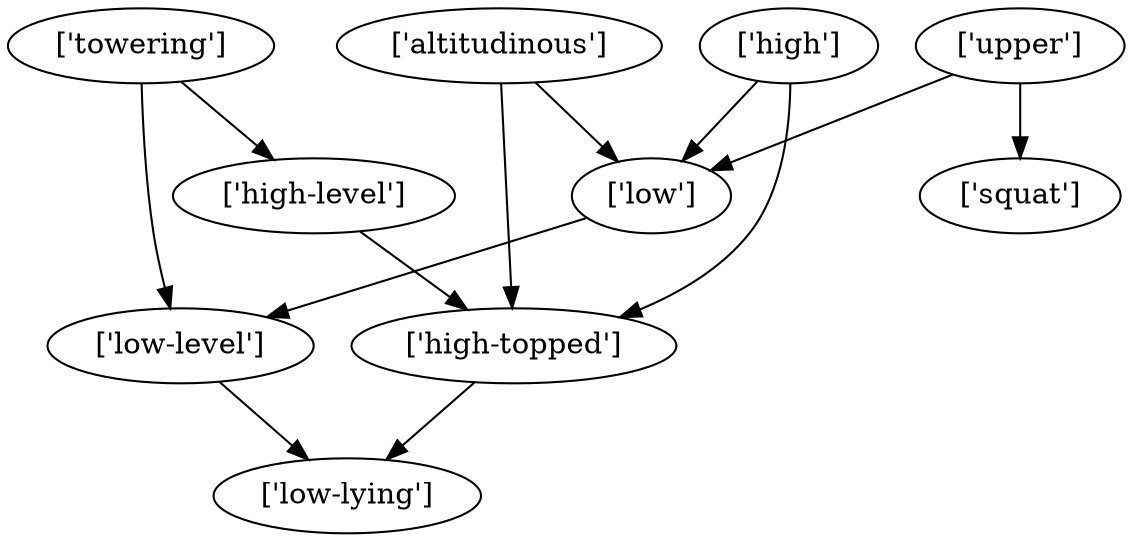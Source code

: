 strict digraph  {
	"['towering']" -> "['low-level']";
	"['towering']" -> "['high-level']";
	"['low-level']" -> "['low-lying']";
	"['high-level']" -> "['high-topped']";
	"['high-topped']" -> "['low-lying']";
	"['altitudinous']" -> "['high-topped']";
	"['altitudinous']" -> "['low']";
	"['low']" -> "['low-level']";
	"['high']" -> "['high-topped']";
	"['high']" -> "['low']";
	"['upper']" -> "['low']";
	"['upper']" -> "['squat']";
}
